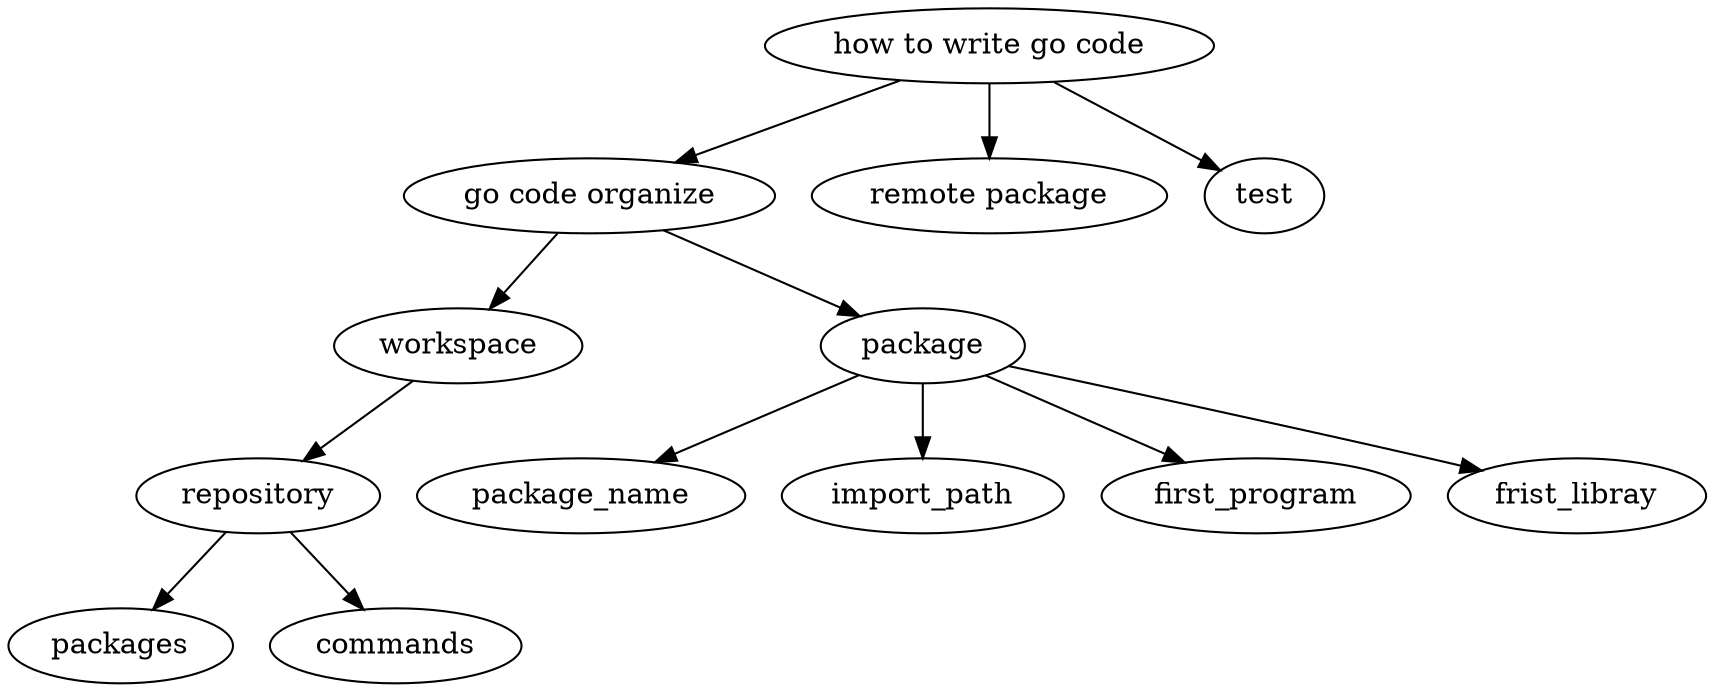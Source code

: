 digraph write_go_code{
    write_go_code[label="how to write go code"];
    go_code_organize[label="go code organize"];
    remote_package[label="remote package"];
    write_go_code->{go_code_organize test remote_package};
    go_code_organize->{workspace  package}
    workspace->{repository}
    repository->{packages commands}
    package->{package_name import_path first_program frist_libray}
}
